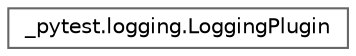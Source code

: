 digraph "Graphical Class Hierarchy"
{
 // LATEX_PDF_SIZE
  bgcolor="transparent";
  edge [fontname=Helvetica,fontsize=10,labelfontname=Helvetica,labelfontsize=10];
  node [fontname=Helvetica,fontsize=10,shape=box,height=0.2,width=0.4];
  rankdir="LR";
  Node0 [id="Node000000",label="_pytest.logging.LoggingPlugin",height=0.2,width=0.4,color="grey40", fillcolor="white", style="filled",URL="$class__pytest_1_1logging_1_1_logging_plugin.html",tooltip=" "];
}
